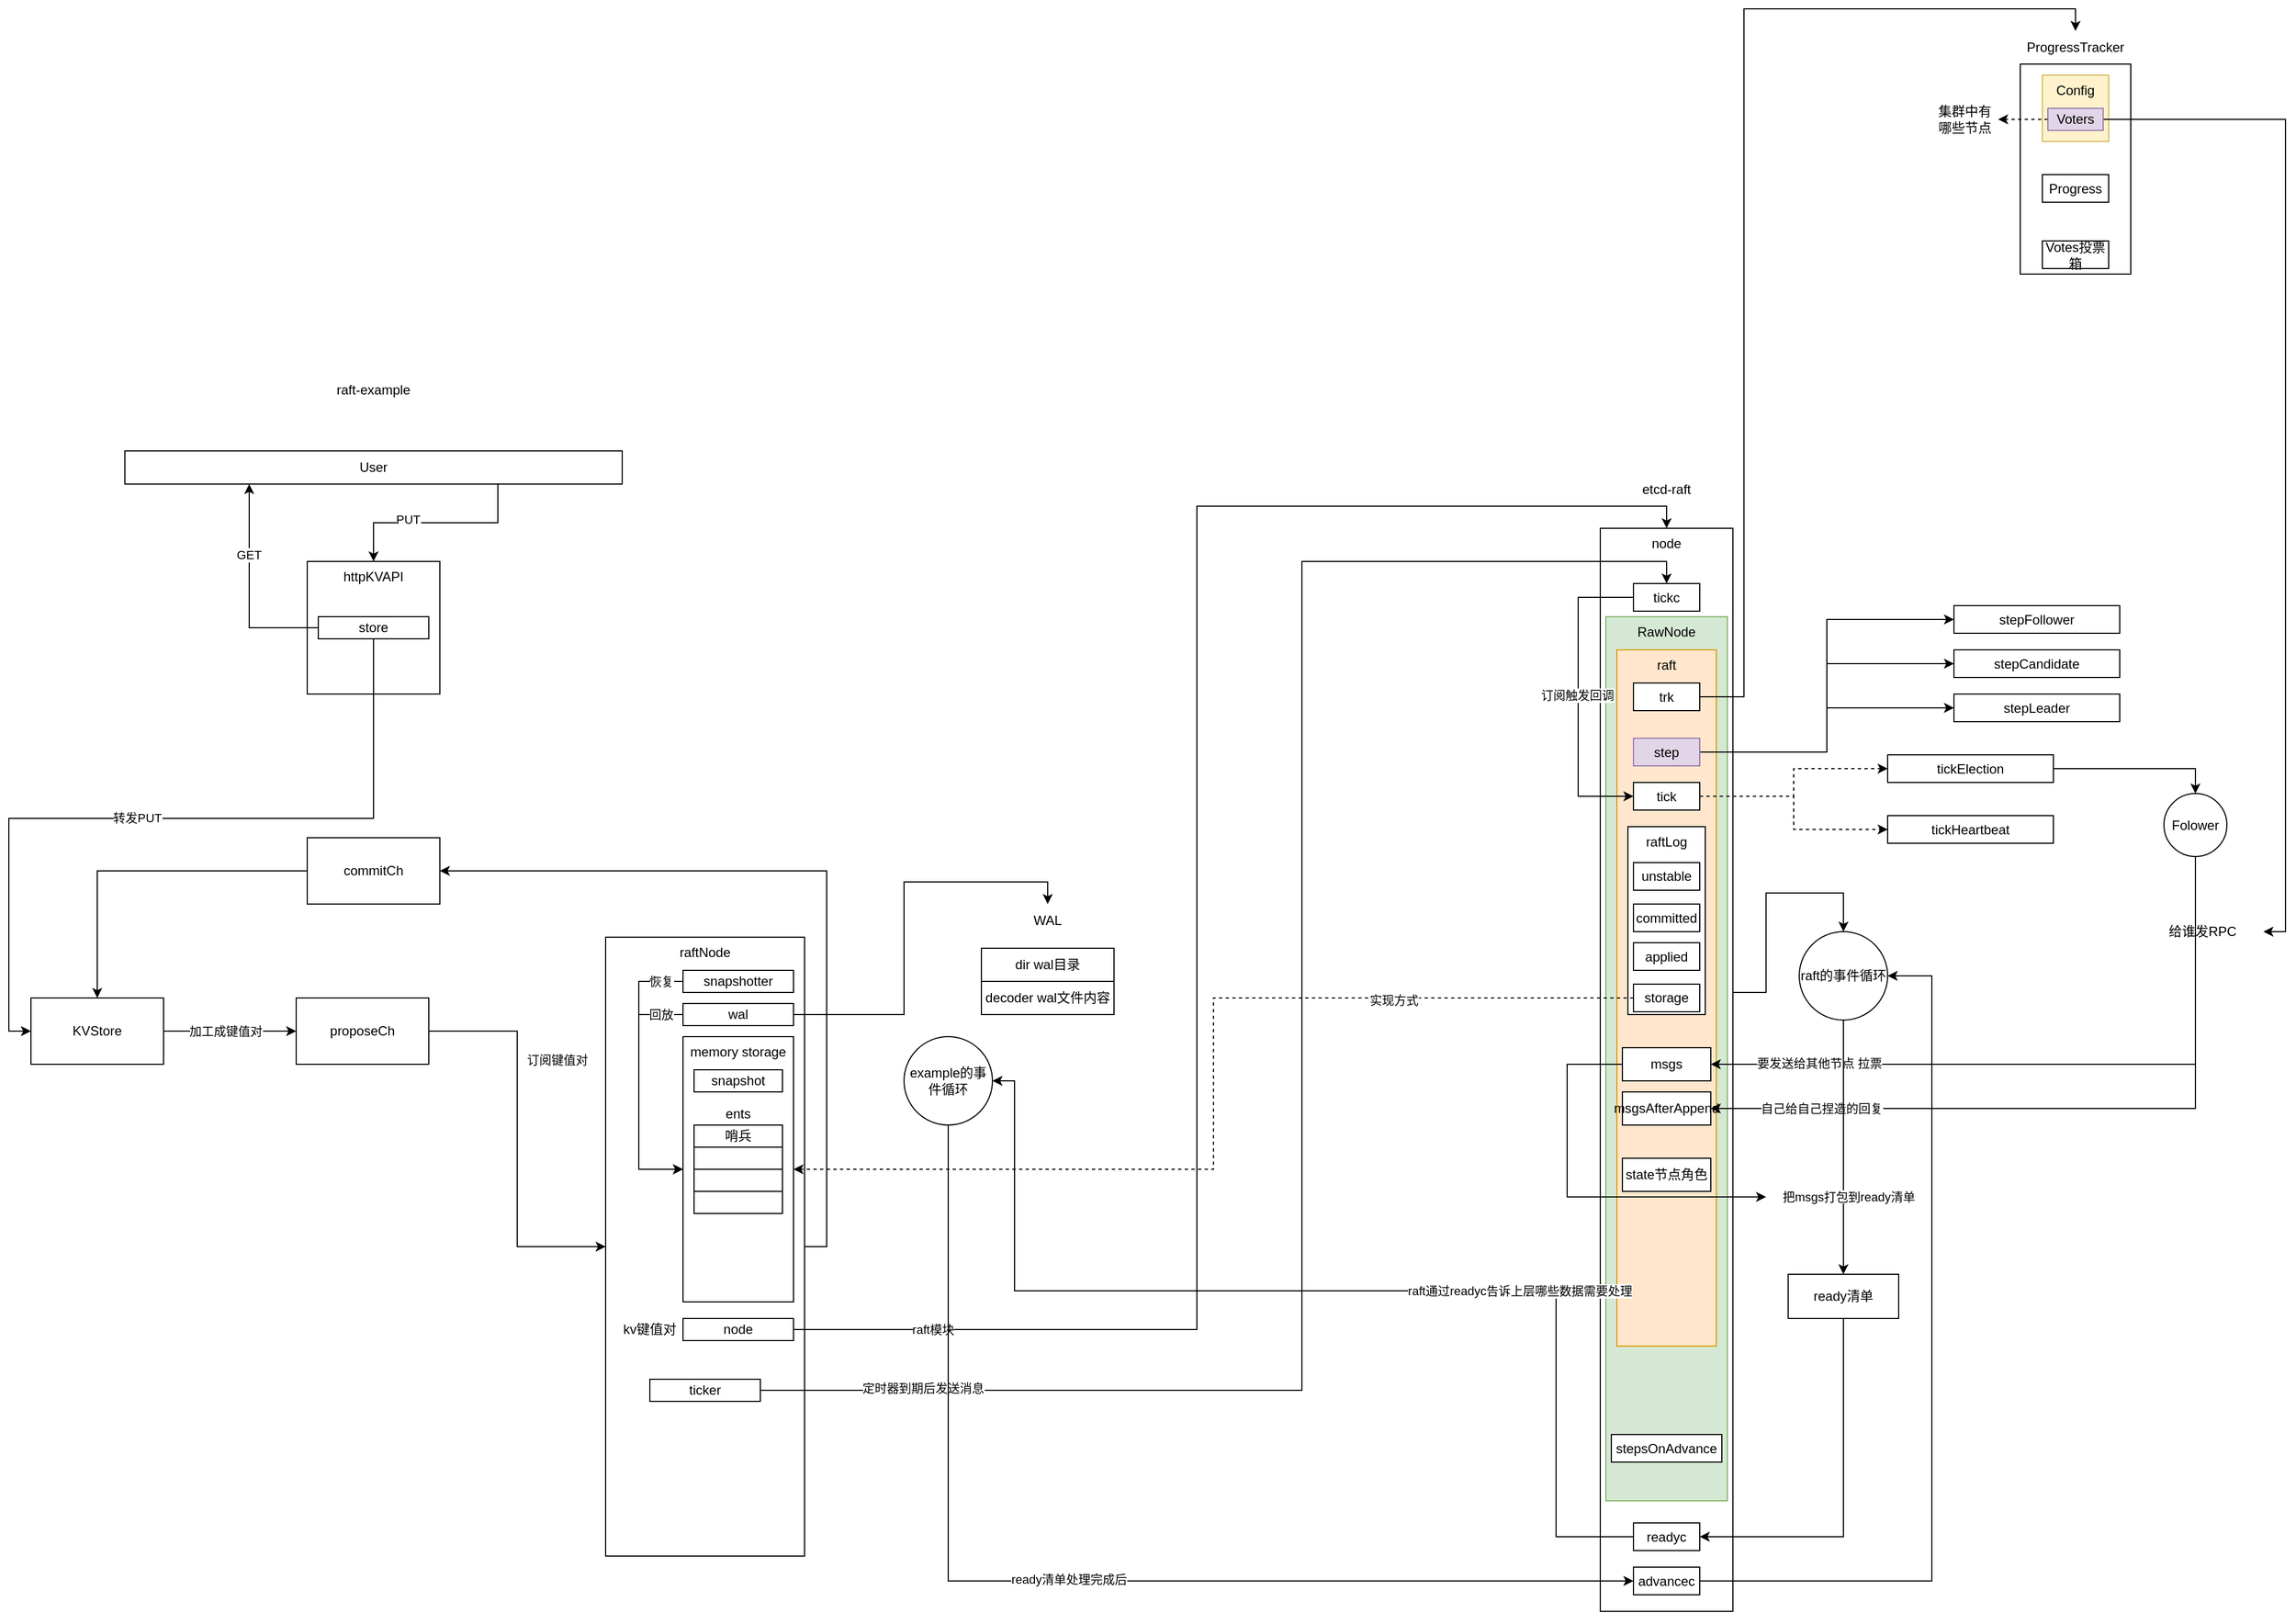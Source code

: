 <mxfile version="26.0.16">
  <diagram name="第 1 页" id="fo40YNabmWwFxrmiHhFv">
    <mxGraphModel dx="896" dy="1650" grid="1" gridSize="10" guides="1" tooltips="1" connect="1" arrows="1" fold="1" page="1" pageScale="1" pageWidth="827" pageHeight="1169" math="0" shadow="0">
      <root>
        <mxCell id="0" />
        <mxCell id="1" parent="0" />
        <mxCell id="BDNB5SrNFJ6ky5sQW8cg-5" style="edgeStyle=orthogonalEdgeStyle;rounded=0;orthogonalLoop=1;jettySize=auto;html=1;exitX=1;exitY=0.5;exitDx=0;exitDy=0;entryX=0;entryY=0.5;entryDx=0;entryDy=0;" parent="1" source="BDNB5SrNFJ6ky5sQW8cg-1" target="BDNB5SrNFJ6ky5sQW8cg-4" edge="1">
          <mxGeometry relative="1" as="geometry" />
        </mxCell>
        <mxCell id="BDNB5SrNFJ6ky5sQW8cg-12" value="加工成键值对" style="edgeLabel;html=1;align=center;verticalAlign=middle;resizable=0;points=[];" parent="BDNB5SrNFJ6ky5sQW8cg-5" vertex="1" connectable="0">
          <mxGeometry x="-0.246" relative="1" as="geometry">
            <mxPoint x="11" as="offset" />
          </mxGeometry>
        </mxCell>
        <mxCell id="BDNB5SrNFJ6ky5sQW8cg-1" value="KVStore" style="rounded=0;whiteSpace=wrap;html=1;" parent="1" vertex="1">
          <mxGeometry x="90" y="465" width="120" height="60" as="geometry" />
        </mxCell>
        <mxCell id="BDNB5SrNFJ6ky5sQW8cg-9" style="edgeStyle=orthogonalEdgeStyle;rounded=0;orthogonalLoop=1;jettySize=auto;html=1;exitX=1;exitY=0.5;exitDx=0;exitDy=0;entryX=1;entryY=0.5;entryDx=0;entryDy=0;" parent="1" source="BDNB5SrNFJ6ky5sQW8cg-2" target="BDNB5SrNFJ6ky5sQW8cg-8" edge="1">
          <mxGeometry relative="1" as="geometry" />
        </mxCell>
        <mxCell id="BDNB5SrNFJ6ky5sQW8cg-2" value="raftNode" style="rounded=0;whiteSpace=wrap;html=1;verticalAlign=top;" parent="1" vertex="1">
          <mxGeometry x="610" y="410" width="180" height="560" as="geometry" />
        </mxCell>
        <mxCell id="BDNB5SrNFJ6ky5sQW8cg-3" value="httpKVAPI" style="rounded=0;whiteSpace=wrap;html=1;align=center;labelPosition=center;verticalLabelPosition=middle;verticalAlign=top;" parent="1" vertex="1">
          <mxGeometry x="340" y="70" width="120" height="120" as="geometry" />
        </mxCell>
        <mxCell id="BDNB5SrNFJ6ky5sQW8cg-6" style="edgeStyle=orthogonalEdgeStyle;rounded=0;orthogonalLoop=1;jettySize=auto;html=1;exitX=1;exitY=0.5;exitDx=0;exitDy=0;" parent="1" source="BDNB5SrNFJ6ky5sQW8cg-4" target="BDNB5SrNFJ6ky5sQW8cg-2" edge="1">
          <mxGeometry relative="1" as="geometry" />
        </mxCell>
        <mxCell id="BDNB5SrNFJ6ky5sQW8cg-27" value="订阅键值对" style="edgeLabel;html=1;align=center;verticalAlign=middle;resizable=0;points=[];" parent="BDNB5SrNFJ6ky5sQW8cg-6" vertex="1" connectable="0">
          <mxGeometry x="-0.4" y="-1" relative="1" as="geometry">
            <mxPoint x="37" y="-1" as="offset" />
          </mxGeometry>
        </mxCell>
        <mxCell id="BDNB5SrNFJ6ky5sQW8cg-4" value="proposeCh" style="rounded=0;whiteSpace=wrap;html=1;" parent="1" vertex="1">
          <mxGeometry x="330" y="465" width="120" height="60" as="geometry" />
        </mxCell>
        <mxCell id="BDNB5SrNFJ6ky5sQW8cg-10" style="edgeStyle=orthogonalEdgeStyle;rounded=0;orthogonalLoop=1;jettySize=auto;html=1;exitX=0;exitY=0.5;exitDx=0;exitDy=0;entryX=0.5;entryY=0;entryDx=0;entryDy=0;" parent="1" source="BDNB5SrNFJ6ky5sQW8cg-8" target="BDNB5SrNFJ6ky5sQW8cg-1" edge="1">
          <mxGeometry relative="1" as="geometry" />
        </mxCell>
        <mxCell id="BDNB5SrNFJ6ky5sQW8cg-8" value="commitCh" style="rounded=0;whiteSpace=wrap;html=1;" parent="1" vertex="1">
          <mxGeometry x="340" y="320" width="120" height="60" as="geometry" />
        </mxCell>
        <mxCell id="BDNB5SrNFJ6ky5sQW8cg-13" value="dir wal目录" style="rounded=0;whiteSpace=wrap;html=1;" parent="1" vertex="1">
          <mxGeometry x="950" y="420" width="120" height="30" as="geometry" />
        </mxCell>
        <mxCell id="BDNB5SrNFJ6ky5sQW8cg-14" value="WAL" style="text;html=1;align=center;verticalAlign=middle;whiteSpace=wrap;rounded=0;" parent="1" vertex="1">
          <mxGeometry x="980" y="380" width="60" height="30" as="geometry" />
        </mxCell>
        <mxCell id="BDNB5SrNFJ6ky5sQW8cg-15" value="decoder wal文件内容" style="rounded=0;whiteSpace=wrap;html=1;" parent="1" vertex="1">
          <mxGeometry x="950" y="450" width="120" height="30" as="geometry" />
        </mxCell>
        <mxCell id="0QaNaLUbApqu2NJ__CYM-7" style="edgeStyle=orthogonalEdgeStyle;rounded=0;orthogonalLoop=1;jettySize=auto;html=1;exitX=1;exitY=0.5;exitDx=0;exitDy=0;entryX=0.5;entryY=0;entryDx=0;entryDy=0;" parent="1" source="BDNB5SrNFJ6ky5sQW8cg-16" target="BDNB5SrNFJ6ky5sQW8cg-14" edge="1">
          <mxGeometry relative="1" as="geometry" />
        </mxCell>
        <mxCell id="0QaNaLUbApqu2NJ__CYM-25" style="edgeStyle=orthogonalEdgeStyle;rounded=0;orthogonalLoop=1;jettySize=auto;html=1;exitX=0;exitY=0.5;exitDx=0;exitDy=0;entryX=0;entryY=0.5;entryDx=0;entryDy=0;" parent="1" source="BDNB5SrNFJ6ky5sQW8cg-16" target="0QaNaLUbApqu2NJ__CYM-6" edge="1">
          <mxGeometry relative="1" as="geometry">
            <Array as="points">
              <mxPoint x="640" y="480" />
              <mxPoint x="640" y="620" />
            </Array>
          </mxGeometry>
        </mxCell>
        <mxCell id="0QaNaLUbApqu2NJ__CYM-28" value="回放" style="edgeLabel;html=1;align=center;verticalAlign=middle;resizable=0;points=[];" parent="0QaNaLUbApqu2NJ__CYM-25" vertex="1" connectable="0">
          <mxGeometry x="-0.907" relative="1" as="geometry">
            <mxPoint x="-10" as="offset" />
          </mxGeometry>
        </mxCell>
        <mxCell id="BDNB5SrNFJ6ky5sQW8cg-16" value="wal" style="rounded=0;whiteSpace=wrap;html=1;" parent="1" vertex="1">
          <mxGeometry x="680" y="470" width="100" height="20" as="geometry" />
        </mxCell>
        <mxCell id="BDNB5SrNFJ6ky5sQW8cg-19" style="edgeStyle=orthogonalEdgeStyle;rounded=0;orthogonalLoop=1;jettySize=auto;html=1;exitX=0.5;exitY=1;exitDx=0;exitDy=0;entryX=0;entryY=0.5;entryDx=0;entryDy=0;" parent="1" source="BDNB5SrNFJ6ky5sQW8cg-18" target="BDNB5SrNFJ6ky5sQW8cg-1" edge="1">
          <mxGeometry relative="1" as="geometry" />
        </mxCell>
        <mxCell id="BDNB5SrNFJ6ky5sQW8cg-26" value="转发PUT" style="edgeLabel;html=1;align=center;verticalAlign=middle;resizable=0;points=[];" parent="BDNB5SrNFJ6ky5sQW8cg-19" vertex="1" connectable="0">
          <mxGeometry x="0.068" y="-1" relative="1" as="geometry">
            <mxPoint as="offset" />
          </mxGeometry>
        </mxCell>
        <mxCell id="BDNB5SrNFJ6ky5sQW8cg-18" value="store" style="rounded=0;whiteSpace=wrap;html=1;" parent="1" vertex="1">
          <mxGeometry x="350" y="120" width="100" height="20" as="geometry" />
        </mxCell>
        <mxCell id="BDNB5SrNFJ6ky5sQW8cg-23" style="edgeStyle=orthogonalEdgeStyle;rounded=0;orthogonalLoop=1;jettySize=auto;html=1;exitX=0.75;exitY=1;exitDx=0;exitDy=0;entryX=0.5;entryY=0;entryDx=0;entryDy=0;" parent="1" source="BDNB5SrNFJ6ky5sQW8cg-20" target="BDNB5SrNFJ6ky5sQW8cg-3" edge="1">
          <mxGeometry relative="1" as="geometry" />
        </mxCell>
        <mxCell id="BDNB5SrNFJ6ky5sQW8cg-24" value="PUT" style="edgeLabel;html=1;align=center;verticalAlign=middle;resizable=0;points=[];" parent="BDNB5SrNFJ6ky5sQW8cg-23" vertex="1" connectable="0">
          <mxGeometry x="0.288" y="-3" relative="1" as="geometry">
            <mxPoint x="1" as="offset" />
          </mxGeometry>
        </mxCell>
        <mxCell id="BDNB5SrNFJ6ky5sQW8cg-20" value="User" style="rounded=0;whiteSpace=wrap;html=1;" parent="1" vertex="1">
          <mxGeometry x="175" y="-30" width="450" height="30" as="geometry" />
        </mxCell>
        <mxCell id="BDNB5SrNFJ6ky5sQW8cg-21" style="edgeStyle=orthogonalEdgeStyle;rounded=0;orthogonalLoop=1;jettySize=auto;html=1;exitX=0;exitY=0.5;exitDx=0;exitDy=0;entryX=0.25;entryY=1;entryDx=0;entryDy=0;" parent="1" source="BDNB5SrNFJ6ky5sQW8cg-18" target="BDNB5SrNFJ6ky5sQW8cg-20" edge="1">
          <mxGeometry relative="1" as="geometry" />
        </mxCell>
        <mxCell id="BDNB5SrNFJ6ky5sQW8cg-25" value="GET" style="edgeLabel;html=1;align=center;verticalAlign=middle;resizable=0;points=[];" parent="BDNB5SrNFJ6ky5sQW8cg-21" vertex="1" connectable="0">
          <mxGeometry x="0.344" y="1" relative="1" as="geometry">
            <mxPoint y="1" as="offset" />
          </mxGeometry>
        </mxCell>
        <mxCell id="UHzo4-Z_KMdyKpDEIGZQ-12" style="edgeStyle=orthogonalEdgeStyle;rounded=0;orthogonalLoop=1;jettySize=auto;html=1;exitX=1;exitY=0.5;exitDx=0;exitDy=0;entryX=0.5;entryY=0;entryDx=0;entryDy=0;" parent="1" source="0QaNaLUbApqu2NJ__CYM-1" target="UHzo4-Z_KMdyKpDEIGZQ-11" edge="1">
          <mxGeometry relative="1" as="geometry">
            <Array as="points">
              <mxPoint x="1660" y="460" />
              <mxPoint x="1660" y="370" />
              <mxPoint x="1730" y="370" />
            </Array>
          </mxGeometry>
        </mxCell>
        <mxCell id="0QaNaLUbApqu2NJ__CYM-1" value="node" style="rounded=0;whiteSpace=wrap;html=1;verticalAlign=top;" parent="1" vertex="1">
          <mxGeometry x="1510" y="40" width="120" height="980" as="geometry" />
        </mxCell>
        <mxCell id="0QaNaLUbApqu2NJ__CYM-2" value="raft-example" style="text;html=1;align=center;verticalAlign=middle;whiteSpace=wrap;rounded=0;" parent="1" vertex="1">
          <mxGeometry x="330" y="-100" width="140" height="30" as="geometry" />
        </mxCell>
        <mxCell id="0QaNaLUbApqu2NJ__CYM-3" value="etcd-raft" style="text;html=1;align=center;verticalAlign=middle;whiteSpace=wrap;rounded=0;" parent="1" vertex="1">
          <mxGeometry x="1540" y="-10" width="60" height="30" as="geometry" />
        </mxCell>
        <mxCell id="0QaNaLUbApqu2NJ__CYM-4" value="RawNode" style="rounded=0;whiteSpace=wrap;html=1;verticalAlign=top;fillColor=#d5e8d4;strokeColor=#82b366;" parent="1" vertex="1">
          <mxGeometry x="1515" y="120" width="110" height="800" as="geometry" />
        </mxCell>
        <mxCell id="0QaNaLUbApqu2NJ__CYM-5" value="raft" style="rounded=0;whiteSpace=wrap;html=1;verticalAlign=top;fillColor=#ffe6cc;strokeColor=#d79b00;" parent="1" vertex="1">
          <mxGeometry x="1525" y="150" width="90" height="630" as="geometry" />
        </mxCell>
        <mxCell id="0QaNaLUbApqu2NJ__CYM-6" value="memory storage" style="rounded=0;whiteSpace=wrap;html=1;verticalAlign=top;" parent="1" vertex="1">
          <mxGeometry x="680" y="500" width="100" height="240" as="geometry" />
        </mxCell>
        <mxCell id="0QaNaLUbApqu2NJ__CYM-26" style="edgeStyle=orthogonalEdgeStyle;rounded=0;orthogonalLoop=1;jettySize=auto;html=1;exitX=0;exitY=0.5;exitDx=0;exitDy=0;entryX=0;entryY=0.5;entryDx=0;entryDy=0;" parent="1" source="0QaNaLUbApqu2NJ__CYM-8" target="0QaNaLUbApqu2NJ__CYM-6" edge="1">
          <mxGeometry relative="1" as="geometry">
            <Array as="points">
              <mxPoint x="640" y="450" />
              <mxPoint x="640" y="620" />
            </Array>
          </mxGeometry>
        </mxCell>
        <mxCell id="0QaNaLUbApqu2NJ__CYM-27" value="恢复" style="edgeLabel;html=1;align=center;verticalAlign=middle;resizable=0;points=[];" parent="0QaNaLUbApqu2NJ__CYM-26" vertex="1" connectable="0">
          <mxGeometry x="-0.709" y="1" relative="1" as="geometry">
            <mxPoint x="16" y="-1" as="offset" />
          </mxGeometry>
        </mxCell>
        <mxCell id="0QaNaLUbApqu2NJ__CYM-8" value="snapshotter" style="rounded=0;whiteSpace=wrap;html=1;" parent="1" vertex="1">
          <mxGeometry x="680" y="440" width="100" height="20" as="geometry" />
        </mxCell>
        <mxCell id="0QaNaLUbApqu2NJ__CYM-15" style="edgeStyle=orthogonalEdgeStyle;rounded=0;orthogonalLoop=1;jettySize=auto;html=1;exitX=1;exitY=0.5;exitDx=0;exitDy=0;entryX=0.5;entryY=0;entryDx=0;entryDy=0;" parent="1" source="0QaNaLUbApqu2NJ__CYM-14" target="0QaNaLUbApqu2NJ__CYM-1" edge="1">
          <mxGeometry relative="1" as="geometry" />
        </mxCell>
        <mxCell id="0QaNaLUbApqu2NJ__CYM-16" value="raft模块" style="edgeLabel;html=1;align=center;verticalAlign=middle;resizable=0;points=[];" parent="0QaNaLUbApqu2NJ__CYM-15" vertex="1" connectable="0">
          <mxGeometry x="-0.799" y="-1" relative="1" as="geometry">
            <mxPoint x="-31" y="-1" as="offset" />
          </mxGeometry>
        </mxCell>
        <mxCell id="0QaNaLUbApqu2NJ__CYM-14" value="node" style="rounded=0;whiteSpace=wrap;html=1;" parent="1" vertex="1">
          <mxGeometry x="680" y="755" width="100" height="20" as="geometry" />
        </mxCell>
        <mxCell id="0QaNaLUbApqu2NJ__CYM-17" value="raftLog" style="rounded=0;whiteSpace=wrap;html=1;verticalAlign=top;" parent="1" vertex="1">
          <mxGeometry x="1535" y="310" width="70" height="170" as="geometry" />
        </mxCell>
        <mxCell id="0QaNaLUbApqu2NJ__CYM-19" style="edgeStyle=orthogonalEdgeStyle;rounded=0;orthogonalLoop=1;jettySize=auto;html=1;exitX=0;exitY=0.5;exitDx=0;exitDy=0;entryX=1;entryY=0.5;entryDx=0;entryDy=0;dashed=1;" parent="1" source="0QaNaLUbApqu2NJ__CYM-18" target="0QaNaLUbApqu2NJ__CYM-6" edge="1">
          <mxGeometry relative="1" as="geometry" />
        </mxCell>
        <mxCell id="0QaNaLUbApqu2NJ__CYM-20" value="实现方式" style="edgeLabel;html=1;align=center;verticalAlign=middle;resizable=0;points=[];" parent="0QaNaLUbApqu2NJ__CYM-19" vertex="1" connectable="0">
          <mxGeometry x="-0.526" y="2" relative="1" as="geometry">
            <mxPoint as="offset" />
          </mxGeometry>
        </mxCell>
        <mxCell id="0QaNaLUbApqu2NJ__CYM-18" value="storage" style="rounded=0;whiteSpace=wrap;html=1;" parent="1" vertex="1">
          <mxGeometry x="1540" y="452.5" width="60" height="25" as="geometry" />
        </mxCell>
        <mxCell id="0QaNaLUbApqu2NJ__CYM-21" value="unstable" style="rounded=0;whiteSpace=wrap;html=1;" parent="1" vertex="1">
          <mxGeometry x="1540" y="342.5" width="60" height="25" as="geometry" />
        </mxCell>
        <mxCell id="0QaNaLUbApqu2NJ__CYM-22" value="committed" style="rounded=0;whiteSpace=wrap;html=1;" parent="1" vertex="1">
          <mxGeometry x="1540" y="380" width="60" height="25" as="geometry" />
        </mxCell>
        <mxCell id="0QaNaLUbApqu2NJ__CYM-23" value="applied" style="rounded=0;whiteSpace=wrap;html=1;" parent="1" vertex="1">
          <mxGeometry x="1540" y="415" width="60" height="25" as="geometry" />
        </mxCell>
        <mxCell id="0QaNaLUbApqu2NJ__CYM-24" value="kv键值对" style="text;html=1;align=center;verticalAlign=middle;whiteSpace=wrap;rounded=0;" parent="1" vertex="1">
          <mxGeometry x="620" y="750" width="60" height="30" as="geometry" />
        </mxCell>
        <mxCell id="0QaNaLUbApqu2NJ__CYM-29" value="snapshot" style="rounded=0;whiteSpace=wrap;html=1;" parent="1" vertex="1">
          <mxGeometry x="690" y="530" width="80" height="20" as="geometry" />
        </mxCell>
        <mxCell id="0QaNaLUbApqu2NJ__CYM-32" value="哨兵" style="rounded=0;whiteSpace=wrap;html=1;" parent="1" vertex="1">
          <mxGeometry x="690" y="580" width="80" height="20" as="geometry" />
        </mxCell>
        <mxCell id="0QaNaLUbApqu2NJ__CYM-33" value="" style="rounded=0;whiteSpace=wrap;html=1;" parent="1" vertex="1">
          <mxGeometry x="690" y="600" width="80" height="20" as="geometry" />
        </mxCell>
        <mxCell id="0QaNaLUbApqu2NJ__CYM-34" value="" style="rounded=0;whiteSpace=wrap;html=1;" parent="1" vertex="1">
          <mxGeometry x="690" y="620" width="80" height="20" as="geometry" />
        </mxCell>
        <mxCell id="0QaNaLUbApqu2NJ__CYM-35" value="" style="rounded=0;whiteSpace=wrap;html=1;" parent="1" vertex="1">
          <mxGeometry x="690" y="640" width="80" height="20" as="geometry" />
        </mxCell>
        <mxCell id="0QaNaLUbApqu2NJ__CYM-36" value="ents" style="text;html=1;align=center;verticalAlign=middle;whiteSpace=wrap;rounded=0;" parent="1" vertex="1">
          <mxGeometry x="700" y="555" width="60" height="30" as="geometry" />
        </mxCell>
        <mxCell id="0QaNaLUbApqu2NJ__CYM-47" style="edgeStyle=orthogonalEdgeStyle;rounded=0;orthogonalLoop=1;jettySize=auto;html=1;exitX=1;exitY=0.5;exitDx=0;exitDy=0;entryX=0;entryY=0.5;entryDx=0;entryDy=0;dashed=1;" parent="1" source="0QaNaLUbApqu2NJ__CYM-37" target="0QaNaLUbApqu2NJ__CYM-45" edge="1">
          <mxGeometry relative="1" as="geometry" />
        </mxCell>
        <mxCell id="0QaNaLUbApqu2NJ__CYM-48" style="edgeStyle=orthogonalEdgeStyle;rounded=0;orthogonalLoop=1;jettySize=auto;html=1;exitX=1;exitY=0.5;exitDx=0;exitDy=0;entryX=0;entryY=0.5;entryDx=0;entryDy=0;dashed=1;" parent="1" source="0QaNaLUbApqu2NJ__CYM-37" target="0QaNaLUbApqu2NJ__CYM-46" edge="1">
          <mxGeometry relative="1" as="geometry" />
        </mxCell>
        <mxCell id="0QaNaLUbApqu2NJ__CYM-37" value="tick" style="rounded=0;whiteSpace=wrap;html=1;" parent="1" vertex="1">
          <mxGeometry x="1540" y="270" width="60" height="25" as="geometry" />
        </mxCell>
        <mxCell id="0QaNaLUbApqu2NJ__CYM-40" style="edgeStyle=orthogonalEdgeStyle;rounded=0;orthogonalLoop=1;jettySize=auto;html=1;exitX=0;exitY=0.5;exitDx=0;exitDy=0;entryX=0;entryY=0.5;entryDx=0;entryDy=0;" parent="1" source="0QaNaLUbApqu2NJ__CYM-38" target="0QaNaLUbApqu2NJ__CYM-37" edge="1">
          <mxGeometry relative="1" as="geometry">
            <Array as="points">
              <mxPoint x="1490" y="103" />
              <mxPoint x="1490" y="283" />
            </Array>
          </mxGeometry>
        </mxCell>
        <mxCell id="0QaNaLUbApqu2NJ__CYM-41" value="订阅触发回调" style="edgeLabel;html=1;align=center;verticalAlign=middle;resizable=0;points=[];" parent="0QaNaLUbApqu2NJ__CYM-40" vertex="1" connectable="0">
          <mxGeometry x="-0.014" y="-1" relative="1" as="geometry">
            <mxPoint as="offset" />
          </mxGeometry>
        </mxCell>
        <mxCell id="0QaNaLUbApqu2NJ__CYM-38" value="tickc" style="rounded=0;whiteSpace=wrap;html=1;" parent="1" vertex="1">
          <mxGeometry x="1540" y="90" width="60" height="25" as="geometry" />
        </mxCell>
        <mxCell id="0QaNaLUbApqu2NJ__CYM-43" style="edgeStyle=orthogonalEdgeStyle;rounded=0;orthogonalLoop=1;jettySize=auto;html=1;exitX=1;exitY=0.5;exitDx=0;exitDy=0;entryX=0.5;entryY=0;entryDx=0;entryDy=0;" parent="1" source="0QaNaLUbApqu2NJ__CYM-42" target="0QaNaLUbApqu2NJ__CYM-38" edge="1">
          <mxGeometry relative="1" as="geometry">
            <Array as="points">
              <mxPoint x="1240" y="820" />
              <mxPoint x="1240" y="70" />
              <mxPoint x="1570" y="70" />
            </Array>
          </mxGeometry>
        </mxCell>
        <mxCell id="0QaNaLUbApqu2NJ__CYM-44" value="定时器到期后发送消息" style="edgeLabel;html=1;align=center;verticalAlign=middle;resizable=0;points=[];" parent="0QaNaLUbApqu2NJ__CYM-43" vertex="1" connectable="0">
          <mxGeometry x="-0.816" y="2" relative="1" as="geometry">
            <mxPoint as="offset" />
          </mxGeometry>
        </mxCell>
        <mxCell id="0QaNaLUbApqu2NJ__CYM-42" value="ticker" style="rounded=0;whiteSpace=wrap;html=1;" parent="1" vertex="1">
          <mxGeometry x="650" y="810" width="100" height="20" as="geometry" />
        </mxCell>
        <mxCell id="UHzo4-Z_KMdyKpDEIGZQ-6" style="edgeStyle=orthogonalEdgeStyle;rounded=0;orthogonalLoop=1;jettySize=auto;html=1;exitX=1;exitY=0.5;exitDx=0;exitDy=0;entryX=0.5;entryY=0;entryDx=0;entryDy=0;" parent="1" source="0QaNaLUbApqu2NJ__CYM-45" target="UHzo4-Z_KMdyKpDEIGZQ-5" edge="1">
          <mxGeometry relative="1" as="geometry" />
        </mxCell>
        <mxCell id="0QaNaLUbApqu2NJ__CYM-45" value="tickElection" style="rounded=0;whiteSpace=wrap;html=1;" parent="1" vertex="1">
          <mxGeometry x="1770" y="245" width="150" height="25" as="geometry" />
        </mxCell>
        <mxCell id="0QaNaLUbApqu2NJ__CYM-46" value="tickHeartbeat" style="rounded=0;whiteSpace=wrap;html=1;" parent="1" vertex="1">
          <mxGeometry x="1770" y="300" width="150" height="25" as="geometry" />
        </mxCell>
        <mxCell id="UHzo4-Z_KMdyKpDEIGZQ-1" value="msgsAfterAppend" style="rounded=0;whiteSpace=wrap;html=1;" parent="1" vertex="1">
          <mxGeometry x="1530" y="550" width="80" height="30" as="geometry" />
        </mxCell>
        <mxCell id="yWDyOvpvvpcrKdT5vdse-31" style="edgeStyle=orthogonalEdgeStyle;rounded=0;orthogonalLoop=1;jettySize=auto;html=1;exitX=0;exitY=0.5;exitDx=0;exitDy=0;entryX=0;entryY=0.5;entryDx=0;entryDy=0;" edge="1" parent="1" source="UHzo4-Z_KMdyKpDEIGZQ-2" target="yWDyOvpvvpcrKdT5vdse-30">
          <mxGeometry relative="1" as="geometry">
            <Array as="points">
              <mxPoint x="1480" y="525" />
              <mxPoint x="1480" y="645" />
            </Array>
          </mxGeometry>
        </mxCell>
        <mxCell id="UHzo4-Z_KMdyKpDEIGZQ-2" value="msgs" style="rounded=0;whiteSpace=wrap;html=1;" parent="1" vertex="1">
          <mxGeometry x="1530" y="510" width="80" height="30" as="geometry" />
        </mxCell>
        <mxCell id="UHzo4-Z_KMdyKpDEIGZQ-7" style="edgeStyle=orthogonalEdgeStyle;rounded=0;orthogonalLoop=1;jettySize=auto;html=1;exitX=0.5;exitY=1;exitDx=0;exitDy=0;entryX=1;entryY=0.5;entryDx=0;entryDy=0;" parent="1" source="UHzo4-Z_KMdyKpDEIGZQ-5" target="UHzo4-Z_KMdyKpDEIGZQ-2" edge="1">
          <mxGeometry relative="1" as="geometry" />
        </mxCell>
        <mxCell id="UHzo4-Z_KMdyKpDEIGZQ-9" value="要发送给其他节点 拉票" style="edgeLabel;html=1;align=center;verticalAlign=middle;resizable=0;points=[];" parent="UHzo4-Z_KMdyKpDEIGZQ-7" vertex="1" connectable="0">
          <mxGeometry x="0.689" y="-1" relative="1" as="geometry">
            <mxPoint as="offset" />
          </mxGeometry>
        </mxCell>
        <mxCell id="UHzo4-Z_KMdyKpDEIGZQ-8" style="edgeStyle=orthogonalEdgeStyle;rounded=0;orthogonalLoop=1;jettySize=auto;html=1;exitX=0.5;exitY=1;exitDx=0;exitDy=0;entryX=1;entryY=0.5;entryDx=0;entryDy=0;" parent="1" source="UHzo4-Z_KMdyKpDEIGZQ-5" target="UHzo4-Z_KMdyKpDEIGZQ-1" edge="1">
          <mxGeometry relative="1" as="geometry" />
        </mxCell>
        <mxCell id="UHzo4-Z_KMdyKpDEIGZQ-10" value="自己给自己捏造的回复" style="edgeLabel;html=1;align=center;verticalAlign=middle;resizable=0;points=[];" parent="UHzo4-Z_KMdyKpDEIGZQ-8" vertex="1" connectable="0">
          <mxGeometry x="0.806" y="-1" relative="1" as="geometry">
            <mxPoint x="35" y="1" as="offset" />
          </mxGeometry>
        </mxCell>
        <mxCell id="UHzo4-Z_KMdyKpDEIGZQ-5" value="Folower" style="ellipse;whiteSpace=wrap;html=1;aspect=fixed;" parent="1" vertex="1">
          <mxGeometry x="2020" y="280" width="57" height="57" as="geometry" />
        </mxCell>
        <mxCell id="yWDyOvpvvpcrKdT5vdse-26" style="edgeStyle=orthogonalEdgeStyle;rounded=0;orthogonalLoop=1;jettySize=auto;html=1;exitX=0.5;exitY=1;exitDx=0;exitDy=0;entryX=0.5;entryY=0;entryDx=0;entryDy=0;" edge="1" parent="1" source="UHzo4-Z_KMdyKpDEIGZQ-11" target="yWDyOvpvvpcrKdT5vdse-25">
          <mxGeometry relative="1" as="geometry" />
        </mxCell>
        <mxCell id="UHzo4-Z_KMdyKpDEIGZQ-11" value="raft的事件循环" style="ellipse;whiteSpace=wrap;html=1;aspect=fixed;" parent="1" vertex="1">
          <mxGeometry x="1690" y="405" width="80" height="80" as="geometry" />
        </mxCell>
        <mxCell id="UHzo4-Z_KMdyKpDEIGZQ-17" style="edgeStyle=orthogonalEdgeStyle;rounded=0;orthogonalLoop=1;jettySize=auto;html=1;exitX=0;exitY=0.5;exitDx=0;exitDy=0;entryX=1;entryY=0.5;entryDx=0;entryDy=0;" parent="1" source="UHzo4-Z_KMdyKpDEIGZQ-13" target="UHzo4-Z_KMdyKpDEIGZQ-14" edge="1">
          <mxGeometry relative="1" as="geometry">
            <Array as="points">
              <mxPoint x="1470" y="953" />
              <mxPoint x="1470" y="730" />
              <mxPoint x="980" y="730" />
              <mxPoint x="980" y="540" />
            </Array>
          </mxGeometry>
        </mxCell>
        <mxCell id="yWDyOvpvvpcrKdT5vdse-33" value="raft通过readyc告诉上层哪些数据需要处理" style="edgeLabel;html=1;align=center;verticalAlign=middle;resizable=0;points=[];" vertex="1" connectable="0" parent="UHzo4-Z_KMdyKpDEIGZQ-17">
          <mxGeometry x="-0.195" y="2" relative="1" as="geometry">
            <mxPoint x="74" y="-2" as="offset" />
          </mxGeometry>
        </mxCell>
        <mxCell id="UHzo4-Z_KMdyKpDEIGZQ-13" value="readyc" style="rounded=0;whiteSpace=wrap;html=1;" parent="1" vertex="1">
          <mxGeometry x="1540" y="940" width="60" height="25" as="geometry" />
        </mxCell>
        <mxCell id="UHzo4-Z_KMdyKpDEIGZQ-19" style="edgeStyle=orthogonalEdgeStyle;rounded=0;orthogonalLoop=1;jettySize=auto;html=1;exitX=0.5;exitY=1;exitDx=0;exitDy=0;entryX=0;entryY=0.5;entryDx=0;entryDy=0;" parent="1" source="UHzo4-Z_KMdyKpDEIGZQ-14" target="UHzo4-Z_KMdyKpDEIGZQ-18" edge="1">
          <mxGeometry relative="1" as="geometry" />
        </mxCell>
        <mxCell id="UHzo4-Z_KMdyKpDEIGZQ-20" value="ready清单处理完成后" style="edgeLabel;html=1;align=center;verticalAlign=middle;resizable=0;points=[];" parent="UHzo4-Z_KMdyKpDEIGZQ-19" vertex="1" connectable="0">
          <mxGeometry x="0.01" y="2" relative="1" as="geometry">
            <mxPoint as="offset" />
          </mxGeometry>
        </mxCell>
        <mxCell id="UHzo4-Z_KMdyKpDEIGZQ-14" value="example的事件循环" style="ellipse;whiteSpace=wrap;html=1;aspect=fixed;" parent="1" vertex="1">
          <mxGeometry x="880" y="500" width="80" height="80" as="geometry" />
        </mxCell>
        <mxCell id="UHzo4-Z_KMdyKpDEIGZQ-21" style="edgeStyle=orthogonalEdgeStyle;rounded=0;orthogonalLoop=1;jettySize=auto;html=1;exitX=1;exitY=0.5;exitDx=0;exitDy=0;entryX=1;entryY=0.5;entryDx=0;entryDy=0;" parent="1" source="UHzo4-Z_KMdyKpDEIGZQ-18" target="UHzo4-Z_KMdyKpDEIGZQ-11" edge="1">
          <mxGeometry relative="1" as="geometry">
            <Array as="points">
              <mxPoint x="1810" y="993" />
              <mxPoint x="1810" y="445" />
            </Array>
          </mxGeometry>
        </mxCell>
        <mxCell id="UHzo4-Z_KMdyKpDEIGZQ-18" value="advancec" style="rounded=0;whiteSpace=wrap;html=1;" parent="1" vertex="1">
          <mxGeometry x="1540" y="980" width="60" height="25" as="geometry" />
        </mxCell>
        <mxCell id="yWDyOvpvvpcrKdT5vdse-22" style="edgeStyle=orthogonalEdgeStyle;rounded=0;orthogonalLoop=1;jettySize=auto;html=1;exitX=1;exitY=0.5;exitDx=0;exitDy=0;entryX=0;entryY=0.5;entryDx=0;entryDy=0;" edge="1" parent="1" source="yWDyOvpvvpcrKdT5vdse-1" target="yWDyOvpvvpcrKdT5vdse-18">
          <mxGeometry relative="1" as="geometry" />
        </mxCell>
        <mxCell id="yWDyOvpvvpcrKdT5vdse-23" style="edgeStyle=orthogonalEdgeStyle;rounded=0;orthogonalLoop=1;jettySize=auto;html=1;exitX=1;exitY=0.5;exitDx=0;exitDy=0;entryX=0;entryY=0.5;entryDx=0;entryDy=0;" edge="1" parent="1" source="yWDyOvpvvpcrKdT5vdse-1" target="yWDyOvpvvpcrKdT5vdse-21">
          <mxGeometry relative="1" as="geometry" />
        </mxCell>
        <mxCell id="yWDyOvpvvpcrKdT5vdse-24" style="edgeStyle=orthogonalEdgeStyle;rounded=0;orthogonalLoop=1;jettySize=auto;html=1;exitX=1;exitY=0.5;exitDx=0;exitDy=0;entryX=0;entryY=0.5;entryDx=0;entryDy=0;" edge="1" parent="1" source="yWDyOvpvvpcrKdT5vdse-1" target="yWDyOvpvvpcrKdT5vdse-20">
          <mxGeometry relative="1" as="geometry" />
        </mxCell>
        <mxCell id="yWDyOvpvvpcrKdT5vdse-1" value="step" style="rounded=0;whiteSpace=wrap;html=1;fillColor=#e1d5e7;strokeColor=#9673a6;" vertex="1" parent="1">
          <mxGeometry x="1540" y="230" width="60" height="25" as="geometry" />
        </mxCell>
        <mxCell id="yWDyOvpvvpcrKdT5vdse-5" style="edgeStyle=orthogonalEdgeStyle;rounded=0;orthogonalLoop=1;jettySize=auto;html=1;exitX=1;exitY=0.5;exitDx=0;exitDy=0;entryX=0.5;entryY=0;entryDx=0;entryDy=0;" edge="1" parent="1" source="yWDyOvpvvpcrKdT5vdse-2" target="yWDyOvpvvpcrKdT5vdse-4">
          <mxGeometry relative="1" as="geometry">
            <Array as="points">
              <mxPoint x="1640" y="193" />
              <mxPoint x="1640" y="-430" />
              <mxPoint x="1940" y="-430" />
            </Array>
          </mxGeometry>
        </mxCell>
        <mxCell id="yWDyOvpvvpcrKdT5vdse-2" value="trk" style="rounded=0;whiteSpace=wrap;html=1;" vertex="1" parent="1">
          <mxGeometry x="1540" y="180" width="60" height="25" as="geometry" />
        </mxCell>
        <mxCell id="yWDyOvpvvpcrKdT5vdse-3" value="" style="rounded=0;whiteSpace=wrap;html=1;" vertex="1" parent="1">
          <mxGeometry x="1890" y="-380" width="100" height="190" as="geometry" />
        </mxCell>
        <mxCell id="yWDyOvpvvpcrKdT5vdse-4" value="ProgressTracker" style="text;html=1;align=center;verticalAlign=middle;whiteSpace=wrap;rounded=0;" vertex="1" parent="1">
          <mxGeometry x="1890" y="-410" width="100" height="30" as="geometry" />
        </mxCell>
        <mxCell id="yWDyOvpvvpcrKdT5vdse-6" value="Config" style="rounded=0;whiteSpace=wrap;html=1;fillColor=#fff2cc;strokeColor=#d6b656;align=center;verticalAlign=top;" vertex="1" parent="1">
          <mxGeometry x="1910" y="-370" width="60" height="60" as="geometry" />
        </mxCell>
        <mxCell id="yWDyOvpvvpcrKdT5vdse-7" value="Progress" style="rounded=0;whiteSpace=wrap;html=1;" vertex="1" parent="1">
          <mxGeometry x="1910" y="-280" width="60" height="25" as="geometry" />
        </mxCell>
        <mxCell id="yWDyOvpvvpcrKdT5vdse-8" value="Votes投票箱" style="rounded=0;whiteSpace=wrap;html=1;" vertex="1" parent="1">
          <mxGeometry x="1910" y="-220" width="60" height="25" as="geometry" />
        </mxCell>
        <mxCell id="yWDyOvpvvpcrKdT5vdse-13" style="edgeStyle=orthogonalEdgeStyle;rounded=0;orthogonalLoop=1;jettySize=auto;html=1;exitX=1;exitY=0.5;exitDx=0;exitDy=0;entryX=1;entryY=0.5;entryDx=0;entryDy=0;" edge="1" parent="1" source="yWDyOvpvvpcrKdT5vdse-9" target="yWDyOvpvvpcrKdT5vdse-12">
          <mxGeometry relative="1" as="geometry" />
        </mxCell>
        <mxCell id="yWDyOvpvvpcrKdT5vdse-16" style="edgeStyle=orthogonalEdgeStyle;rounded=0;orthogonalLoop=1;jettySize=auto;html=1;exitX=0;exitY=0.5;exitDx=0;exitDy=0;entryX=1;entryY=0.5;entryDx=0;entryDy=0;dashed=1;" edge="1" parent="1" source="yWDyOvpvvpcrKdT5vdse-9" target="yWDyOvpvvpcrKdT5vdse-14">
          <mxGeometry relative="1" as="geometry" />
        </mxCell>
        <mxCell id="yWDyOvpvvpcrKdT5vdse-9" value="Voters" style="rounded=0;whiteSpace=wrap;html=1;fillColor=#e1d5e7;strokeColor=#9673a6;" vertex="1" parent="1">
          <mxGeometry x="1915" y="-340" width="50" height="20" as="geometry" />
        </mxCell>
        <mxCell id="yWDyOvpvvpcrKdT5vdse-12" value="给谁发RPC" style="text;html=1;align=center;verticalAlign=middle;whiteSpace=wrap;rounded=0;" vertex="1" parent="1">
          <mxGeometry x="2000" y="385" width="110" height="40" as="geometry" />
        </mxCell>
        <mxCell id="yWDyOvpvvpcrKdT5vdse-14" value="集群中有哪些节点" style="text;html=1;align=center;verticalAlign=middle;whiteSpace=wrap;rounded=0;" vertex="1" parent="1">
          <mxGeometry x="1810" y="-345" width="60" height="30" as="geometry" />
        </mxCell>
        <mxCell id="yWDyOvpvvpcrKdT5vdse-17" value="state节点角色" style="rounded=0;whiteSpace=wrap;html=1;" vertex="1" parent="1">
          <mxGeometry x="1530" y="610" width="80" height="30" as="geometry" />
        </mxCell>
        <mxCell id="yWDyOvpvvpcrKdT5vdse-18" value="stepFollower" style="rounded=0;whiteSpace=wrap;html=1;" vertex="1" parent="1">
          <mxGeometry x="1830" y="110" width="150" height="25" as="geometry" />
        </mxCell>
        <mxCell id="yWDyOvpvvpcrKdT5vdse-20" value="stepCandidate" style="rounded=0;whiteSpace=wrap;html=1;" vertex="1" parent="1">
          <mxGeometry x="1830" y="150" width="150" height="25" as="geometry" />
        </mxCell>
        <mxCell id="yWDyOvpvvpcrKdT5vdse-21" value="stepLeader" style="rounded=0;whiteSpace=wrap;html=1;" vertex="1" parent="1">
          <mxGeometry x="1830" y="190" width="150" height="25" as="geometry" />
        </mxCell>
        <mxCell id="yWDyOvpvvpcrKdT5vdse-32" style="edgeStyle=orthogonalEdgeStyle;rounded=0;orthogonalLoop=1;jettySize=auto;html=1;exitX=0.5;exitY=1;exitDx=0;exitDy=0;entryX=1;entryY=0.5;entryDx=0;entryDy=0;" edge="1" parent="1" source="yWDyOvpvvpcrKdT5vdse-25" target="UHzo4-Z_KMdyKpDEIGZQ-13">
          <mxGeometry relative="1" as="geometry" />
        </mxCell>
        <mxCell id="yWDyOvpvvpcrKdT5vdse-25" value="ready清单" style="rounded=0;whiteSpace=wrap;html=1;" vertex="1" parent="1">
          <mxGeometry x="1680" y="715" width="100" height="40" as="geometry" />
        </mxCell>
        <mxCell id="yWDyOvpvvpcrKdT5vdse-30" value="&lt;span style=&quot;font-size: 11px; text-wrap-mode: nowrap; background-color: rgb(255, 255, 255);&quot;&gt;把msgs打包到ready清单&lt;/span&gt;" style="text;html=1;align=center;verticalAlign=middle;whiteSpace=wrap;rounded=0;" vertex="1" parent="1">
          <mxGeometry x="1660" y="630" width="150" height="30" as="geometry" />
        </mxCell>
        <mxCell id="yWDyOvpvvpcrKdT5vdse-34" value="stepsOnAdvance" style="rounded=0;whiteSpace=wrap;html=1;" vertex="1" parent="1">
          <mxGeometry x="1520" y="860" width="100" height="25" as="geometry" />
        </mxCell>
      </root>
    </mxGraphModel>
  </diagram>
</mxfile>
